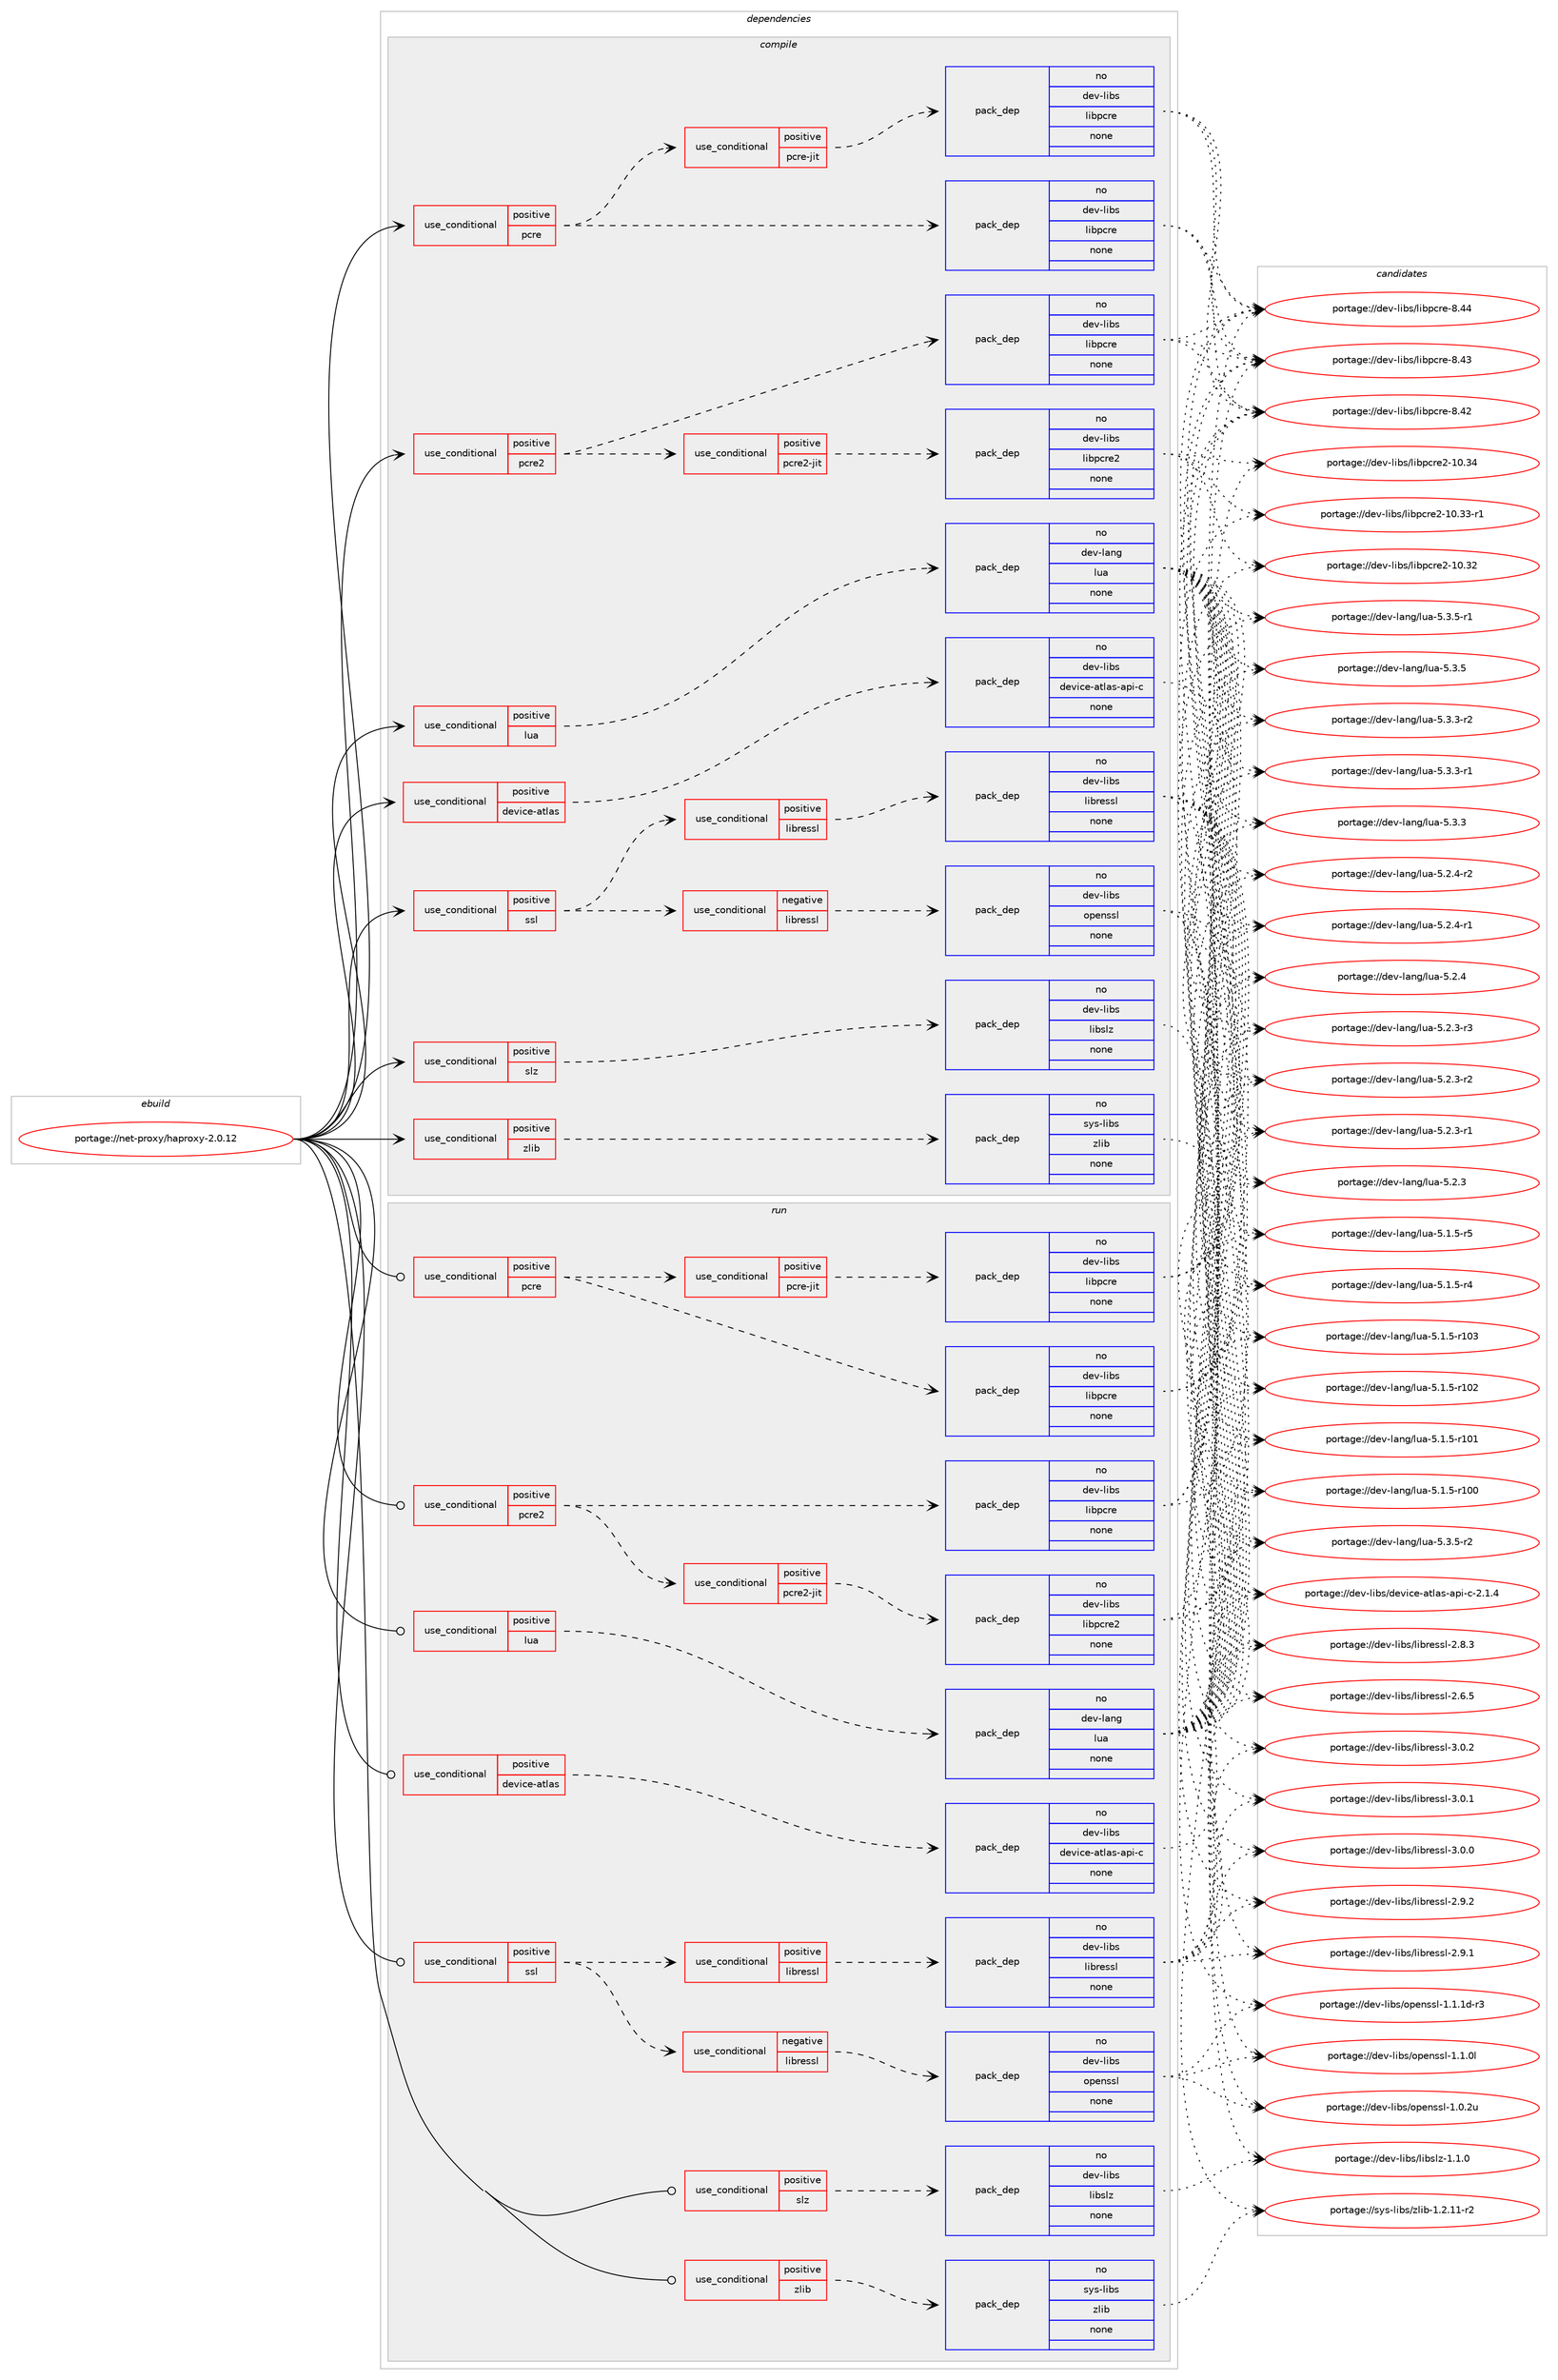 digraph prolog {

# *************
# Graph options
# *************

newrank=true;
concentrate=true;
compound=true;
graph [rankdir=LR,fontname=Helvetica,fontsize=10,ranksep=1.5];#, ranksep=2.5, nodesep=0.2];
edge  [arrowhead=vee];
node  [fontname=Helvetica,fontsize=10];

# **********
# The ebuild
# **********

subgraph cluster_leftcol {
color=gray;
rank=same;
label=<<i>ebuild</i>>;
id [label="portage://net-proxy/haproxy-2.0.12", color=red, width=4, href="../net-proxy/haproxy-2.0.12.svg"];
}

# ****************
# The dependencies
# ****************

subgraph cluster_midcol {
color=gray;
label=<<i>dependencies</i>>;
subgraph cluster_compile {
fillcolor="#eeeeee";
style=filled;
label=<<i>compile</i>>;
subgraph cond14494 {
dependency72062 [label=<<TABLE BORDER="0" CELLBORDER="1" CELLSPACING="0" CELLPADDING="4"><TR><TD ROWSPAN="3" CELLPADDING="10">use_conditional</TD></TR><TR><TD>positive</TD></TR><TR><TD>device-atlas</TD></TR></TABLE>>, shape=none, color=red];
subgraph pack56144 {
dependency72063 [label=<<TABLE BORDER="0" CELLBORDER="1" CELLSPACING="0" CELLPADDING="4" WIDTH="220"><TR><TD ROWSPAN="6" CELLPADDING="30">pack_dep</TD></TR><TR><TD WIDTH="110">no</TD></TR><TR><TD>dev-libs</TD></TR><TR><TD>device-atlas-api-c</TD></TR><TR><TD>none</TD></TR><TR><TD></TD></TR></TABLE>>, shape=none, color=blue];
}
dependency72062:e -> dependency72063:w [weight=20,style="dashed",arrowhead="vee"];
}
id:e -> dependency72062:w [weight=20,style="solid",arrowhead="vee"];
subgraph cond14495 {
dependency72064 [label=<<TABLE BORDER="0" CELLBORDER="1" CELLSPACING="0" CELLPADDING="4"><TR><TD ROWSPAN="3" CELLPADDING="10">use_conditional</TD></TR><TR><TD>positive</TD></TR><TR><TD>lua</TD></TR></TABLE>>, shape=none, color=red];
subgraph pack56145 {
dependency72065 [label=<<TABLE BORDER="0" CELLBORDER="1" CELLSPACING="0" CELLPADDING="4" WIDTH="220"><TR><TD ROWSPAN="6" CELLPADDING="30">pack_dep</TD></TR><TR><TD WIDTH="110">no</TD></TR><TR><TD>dev-lang</TD></TR><TR><TD>lua</TD></TR><TR><TD>none</TD></TR><TR><TD></TD></TR></TABLE>>, shape=none, color=blue];
}
dependency72064:e -> dependency72065:w [weight=20,style="dashed",arrowhead="vee"];
}
id:e -> dependency72064:w [weight=20,style="solid",arrowhead="vee"];
subgraph cond14496 {
dependency72066 [label=<<TABLE BORDER="0" CELLBORDER="1" CELLSPACING="0" CELLPADDING="4"><TR><TD ROWSPAN="3" CELLPADDING="10">use_conditional</TD></TR><TR><TD>positive</TD></TR><TR><TD>pcre</TD></TR></TABLE>>, shape=none, color=red];
subgraph pack56146 {
dependency72067 [label=<<TABLE BORDER="0" CELLBORDER="1" CELLSPACING="0" CELLPADDING="4" WIDTH="220"><TR><TD ROWSPAN="6" CELLPADDING="30">pack_dep</TD></TR><TR><TD WIDTH="110">no</TD></TR><TR><TD>dev-libs</TD></TR><TR><TD>libpcre</TD></TR><TR><TD>none</TD></TR><TR><TD></TD></TR></TABLE>>, shape=none, color=blue];
}
dependency72066:e -> dependency72067:w [weight=20,style="dashed",arrowhead="vee"];
subgraph cond14497 {
dependency72068 [label=<<TABLE BORDER="0" CELLBORDER="1" CELLSPACING="0" CELLPADDING="4"><TR><TD ROWSPAN="3" CELLPADDING="10">use_conditional</TD></TR><TR><TD>positive</TD></TR><TR><TD>pcre-jit</TD></TR></TABLE>>, shape=none, color=red];
subgraph pack56147 {
dependency72069 [label=<<TABLE BORDER="0" CELLBORDER="1" CELLSPACING="0" CELLPADDING="4" WIDTH="220"><TR><TD ROWSPAN="6" CELLPADDING="30">pack_dep</TD></TR><TR><TD WIDTH="110">no</TD></TR><TR><TD>dev-libs</TD></TR><TR><TD>libpcre</TD></TR><TR><TD>none</TD></TR><TR><TD></TD></TR></TABLE>>, shape=none, color=blue];
}
dependency72068:e -> dependency72069:w [weight=20,style="dashed",arrowhead="vee"];
}
dependency72066:e -> dependency72068:w [weight=20,style="dashed",arrowhead="vee"];
}
id:e -> dependency72066:w [weight=20,style="solid",arrowhead="vee"];
subgraph cond14498 {
dependency72070 [label=<<TABLE BORDER="0" CELLBORDER="1" CELLSPACING="0" CELLPADDING="4"><TR><TD ROWSPAN="3" CELLPADDING="10">use_conditional</TD></TR><TR><TD>positive</TD></TR><TR><TD>pcre2</TD></TR></TABLE>>, shape=none, color=red];
subgraph pack56148 {
dependency72071 [label=<<TABLE BORDER="0" CELLBORDER="1" CELLSPACING="0" CELLPADDING="4" WIDTH="220"><TR><TD ROWSPAN="6" CELLPADDING="30">pack_dep</TD></TR><TR><TD WIDTH="110">no</TD></TR><TR><TD>dev-libs</TD></TR><TR><TD>libpcre</TD></TR><TR><TD>none</TD></TR><TR><TD></TD></TR></TABLE>>, shape=none, color=blue];
}
dependency72070:e -> dependency72071:w [weight=20,style="dashed",arrowhead="vee"];
subgraph cond14499 {
dependency72072 [label=<<TABLE BORDER="0" CELLBORDER="1" CELLSPACING="0" CELLPADDING="4"><TR><TD ROWSPAN="3" CELLPADDING="10">use_conditional</TD></TR><TR><TD>positive</TD></TR><TR><TD>pcre2-jit</TD></TR></TABLE>>, shape=none, color=red];
subgraph pack56149 {
dependency72073 [label=<<TABLE BORDER="0" CELLBORDER="1" CELLSPACING="0" CELLPADDING="4" WIDTH="220"><TR><TD ROWSPAN="6" CELLPADDING="30">pack_dep</TD></TR><TR><TD WIDTH="110">no</TD></TR><TR><TD>dev-libs</TD></TR><TR><TD>libpcre2</TD></TR><TR><TD>none</TD></TR><TR><TD></TD></TR></TABLE>>, shape=none, color=blue];
}
dependency72072:e -> dependency72073:w [weight=20,style="dashed",arrowhead="vee"];
}
dependency72070:e -> dependency72072:w [weight=20,style="dashed",arrowhead="vee"];
}
id:e -> dependency72070:w [weight=20,style="solid",arrowhead="vee"];
subgraph cond14500 {
dependency72074 [label=<<TABLE BORDER="0" CELLBORDER="1" CELLSPACING="0" CELLPADDING="4"><TR><TD ROWSPAN="3" CELLPADDING="10">use_conditional</TD></TR><TR><TD>positive</TD></TR><TR><TD>slz</TD></TR></TABLE>>, shape=none, color=red];
subgraph pack56150 {
dependency72075 [label=<<TABLE BORDER="0" CELLBORDER="1" CELLSPACING="0" CELLPADDING="4" WIDTH="220"><TR><TD ROWSPAN="6" CELLPADDING="30">pack_dep</TD></TR><TR><TD WIDTH="110">no</TD></TR><TR><TD>dev-libs</TD></TR><TR><TD>libslz</TD></TR><TR><TD>none</TD></TR><TR><TD></TD></TR></TABLE>>, shape=none, color=blue];
}
dependency72074:e -> dependency72075:w [weight=20,style="dashed",arrowhead="vee"];
}
id:e -> dependency72074:w [weight=20,style="solid",arrowhead="vee"];
subgraph cond14501 {
dependency72076 [label=<<TABLE BORDER="0" CELLBORDER="1" CELLSPACING="0" CELLPADDING="4"><TR><TD ROWSPAN="3" CELLPADDING="10">use_conditional</TD></TR><TR><TD>positive</TD></TR><TR><TD>ssl</TD></TR></TABLE>>, shape=none, color=red];
subgraph cond14502 {
dependency72077 [label=<<TABLE BORDER="0" CELLBORDER="1" CELLSPACING="0" CELLPADDING="4"><TR><TD ROWSPAN="3" CELLPADDING="10">use_conditional</TD></TR><TR><TD>negative</TD></TR><TR><TD>libressl</TD></TR></TABLE>>, shape=none, color=red];
subgraph pack56151 {
dependency72078 [label=<<TABLE BORDER="0" CELLBORDER="1" CELLSPACING="0" CELLPADDING="4" WIDTH="220"><TR><TD ROWSPAN="6" CELLPADDING="30">pack_dep</TD></TR><TR><TD WIDTH="110">no</TD></TR><TR><TD>dev-libs</TD></TR><TR><TD>openssl</TD></TR><TR><TD>none</TD></TR><TR><TD></TD></TR></TABLE>>, shape=none, color=blue];
}
dependency72077:e -> dependency72078:w [weight=20,style="dashed",arrowhead="vee"];
}
dependency72076:e -> dependency72077:w [weight=20,style="dashed",arrowhead="vee"];
subgraph cond14503 {
dependency72079 [label=<<TABLE BORDER="0" CELLBORDER="1" CELLSPACING="0" CELLPADDING="4"><TR><TD ROWSPAN="3" CELLPADDING="10">use_conditional</TD></TR><TR><TD>positive</TD></TR><TR><TD>libressl</TD></TR></TABLE>>, shape=none, color=red];
subgraph pack56152 {
dependency72080 [label=<<TABLE BORDER="0" CELLBORDER="1" CELLSPACING="0" CELLPADDING="4" WIDTH="220"><TR><TD ROWSPAN="6" CELLPADDING="30">pack_dep</TD></TR><TR><TD WIDTH="110">no</TD></TR><TR><TD>dev-libs</TD></TR><TR><TD>libressl</TD></TR><TR><TD>none</TD></TR><TR><TD></TD></TR></TABLE>>, shape=none, color=blue];
}
dependency72079:e -> dependency72080:w [weight=20,style="dashed",arrowhead="vee"];
}
dependency72076:e -> dependency72079:w [weight=20,style="dashed",arrowhead="vee"];
}
id:e -> dependency72076:w [weight=20,style="solid",arrowhead="vee"];
subgraph cond14504 {
dependency72081 [label=<<TABLE BORDER="0" CELLBORDER="1" CELLSPACING="0" CELLPADDING="4"><TR><TD ROWSPAN="3" CELLPADDING="10">use_conditional</TD></TR><TR><TD>positive</TD></TR><TR><TD>zlib</TD></TR></TABLE>>, shape=none, color=red];
subgraph pack56153 {
dependency72082 [label=<<TABLE BORDER="0" CELLBORDER="1" CELLSPACING="0" CELLPADDING="4" WIDTH="220"><TR><TD ROWSPAN="6" CELLPADDING="30">pack_dep</TD></TR><TR><TD WIDTH="110">no</TD></TR><TR><TD>sys-libs</TD></TR><TR><TD>zlib</TD></TR><TR><TD>none</TD></TR><TR><TD></TD></TR></TABLE>>, shape=none, color=blue];
}
dependency72081:e -> dependency72082:w [weight=20,style="dashed",arrowhead="vee"];
}
id:e -> dependency72081:w [weight=20,style="solid",arrowhead="vee"];
}
subgraph cluster_compileandrun {
fillcolor="#eeeeee";
style=filled;
label=<<i>compile and run</i>>;
}
subgraph cluster_run {
fillcolor="#eeeeee";
style=filled;
label=<<i>run</i>>;
subgraph cond14505 {
dependency72083 [label=<<TABLE BORDER="0" CELLBORDER="1" CELLSPACING="0" CELLPADDING="4"><TR><TD ROWSPAN="3" CELLPADDING="10">use_conditional</TD></TR><TR><TD>positive</TD></TR><TR><TD>device-atlas</TD></TR></TABLE>>, shape=none, color=red];
subgraph pack56154 {
dependency72084 [label=<<TABLE BORDER="0" CELLBORDER="1" CELLSPACING="0" CELLPADDING="4" WIDTH="220"><TR><TD ROWSPAN="6" CELLPADDING="30">pack_dep</TD></TR><TR><TD WIDTH="110">no</TD></TR><TR><TD>dev-libs</TD></TR><TR><TD>device-atlas-api-c</TD></TR><TR><TD>none</TD></TR><TR><TD></TD></TR></TABLE>>, shape=none, color=blue];
}
dependency72083:e -> dependency72084:w [weight=20,style="dashed",arrowhead="vee"];
}
id:e -> dependency72083:w [weight=20,style="solid",arrowhead="odot"];
subgraph cond14506 {
dependency72085 [label=<<TABLE BORDER="0" CELLBORDER="1" CELLSPACING="0" CELLPADDING="4"><TR><TD ROWSPAN="3" CELLPADDING="10">use_conditional</TD></TR><TR><TD>positive</TD></TR><TR><TD>lua</TD></TR></TABLE>>, shape=none, color=red];
subgraph pack56155 {
dependency72086 [label=<<TABLE BORDER="0" CELLBORDER="1" CELLSPACING="0" CELLPADDING="4" WIDTH="220"><TR><TD ROWSPAN="6" CELLPADDING="30">pack_dep</TD></TR><TR><TD WIDTH="110">no</TD></TR><TR><TD>dev-lang</TD></TR><TR><TD>lua</TD></TR><TR><TD>none</TD></TR><TR><TD></TD></TR></TABLE>>, shape=none, color=blue];
}
dependency72085:e -> dependency72086:w [weight=20,style="dashed",arrowhead="vee"];
}
id:e -> dependency72085:w [weight=20,style="solid",arrowhead="odot"];
subgraph cond14507 {
dependency72087 [label=<<TABLE BORDER="0" CELLBORDER="1" CELLSPACING="0" CELLPADDING="4"><TR><TD ROWSPAN="3" CELLPADDING="10">use_conditional</TD></TR><TR><TD>positive</TD></TR><TR><TD>pcre</TD></TR></TABLE>>, shape=none, color=red];
subgraph pack56156 {
dependency72088 [label=<<TABLE BORDER="0" CELLBORDER="1" CELLSPACING="0" CELLPADDING="4" WIDTH="220"><TR><TD ROWSPAN="6" CELLPADDING="30">pack_dep</TD></TR><TR><TD WIDTH="110">no</TD></TR><TR><TD>dev-libs</TD></TR><TR><TD>libpcre</TD></TR><TR><TD>none</TD></TR><TR><TD></TD></TR></TABLE>>, shape=none, color=blue];
}
dependency72087:e -> dependency72088:w [weight=20,style="dashed",arrowhead="vee"];
subgraph cond14508 {
dependency72089 [label=<<TABLE BORDER="0" CELLBORDER="1" CELLSPACING="0" CELLPADDING="4"><TR><TD ROWSPAN="3" CELLPADDING="10">use_conditional</TD></TR><TR><TD>positive</TD></TR><TR><TD>pcre-jit</TD></TR></TABLE>>, shape=none, color=red];
subgraph pack56157 {
dependency72090 [label=<<TABLE BORDER="0" CELLBORDER="1" CELLSPACING="0" CELLPADDING="4" WIDTH="220"><TR><TD ROWSPAN="6" CELLPADDING="30">pack_dep</TD></TR><TR><TD WIDTH="110">no</TD></TR><TR><TD>dev-libs</TD></TR><TR><TD>libpcre</TD></TR><TR><TD>none</TD></TR><TR><TD></TD></TR></TABLE>>, shape=none, color=blue];
}
dependency72089:e -> dependency72090:w [weight=20,style="dashed",arrowhead="vee"];
}
dependency72087:e -> dependency72089:w [weight=20,style="dashed",arrowhead="vee"];
}
id:e -> dependency72087:w [weight=20,style="solid",arrowhead="odot"];
subgraph cond14509 {
dependency72091 [label=<<TABLE BORDER="0" CELLBORDER="1" CELLSPACING="0" CELLPADDING="4"><TR><TD ROWSPAN="3" CELLPADDING="10">use_conditional</TD></TR><TR><TD>positive</TD></TR><TR><TD>pcre2</TD></TR></TABLE>>, shape=none, color=red];
subgraph pack56158 {
dependency72092 [label=<<TABLE BORDER="0" CELLBORDER="1" CELLSPACING="0" CELLPADDING="4" WIDTH="220"><TR><TD ROWSPAN="6" CELLPADDING="30">pack_dep</TD></TR><TR><TD WIDTH="110">no</TD></TR><TR><TD>dev-libs</TD></TR><TR><TD>libpcre</TD></TR><TR><TD>none</TD></TR><TR><TD></TD></TR></TABLE>>, shape=none, color=blue];
}
dependency72091:e -> dependency72092:w [weight=20,style="dashed",arrowhead="vee"];
subgraph cond14510 {
dependency72093 [label=<<TABLE BORDER="0" CELLBORDER="1" CELLSPACING="0" CELLPADDING="4"><TR><TD ROWSPAN="3" CELLPADDING="10">use_conditional</TD></TR><TR><TD>positive</TD></TR><TR><TD>pcre2-jit</TD></TR></TABLE>>, shape=none, color=red];
subgraph pack56159 {
dependency72094 [label=<<TABLE BORDER="0" CELLBORDER="1" CELLSPACING="0" CELLPADDING="4" WIDTH="220"><TR><TD ROWSPAN="6" CELLPADDING="30">pack_dep</TD></TR><TR><TD WIDTH="110">no</TD></TR><TR><TD>dev-libs</TD></TR><TR><TD>libpcre2</TD></TR><TR><TD>none</TD></TR><TR><TD></TD></TR></TABLE>>, shape=none, color=blue];
}
dependency72093:e -> dependency72094:w [weight=20,style="dashed",arrowhead="vee"];
}
dependency72091:e -> dependency72093:w [weight=20,style="dashed",arrowhead="vee"];
}
id:e -> dependency72091:w [weight=20,style="solid",arrowhead="odot"];
subgraph cond14511 {
dependency72095 [label=<<TABLE BORDER="0" CELLBORDER="1" CELLSPACING="0" CELLPADDING="4"><TR><TD ROWSPAN="3" CELLPADDING="10">use_conditional</TD></TR><TR><TD>positive</TD></TR><TR><TD>slz</TD></TR></TABLE>>, shape=none, color=red];
subgraph pack56160 {
dependency72096 [label=<<TABLE BORDER="0" CELLBORDER="1" CELLSPACING="0" CELLPADDING="4" WIDTH="220"><TR><TD ROWSPAN="6" CELLPADDING="30">pack_dep</TD></TR><TR><TD WIDTH="110">no</TD></TR><TR><TD>dev-libs</TD></TR><TR><TD>libslz</TD></TR><TR><TD>none</TD></TR><TR><TD></TD></TR></TABLE>>, shape=none, color=blue];
}
dependency72095:e -> dependency72096:w [weight=20,style="dashed",arrowhead="vee"];
}
id:e -> dependency72095:w [weight=20,style="solid",arrowhead="odot"];
subgraph cond14512 {
dependency72097 [label=<<TABLE BORDER="0" CELLBORDER="1" CELLSPACING="0" CELLPADDING="4"><TR><TD ROWSPAN="3" CELLPADDING="10">use_conditional</TD></TR><TR><TD>positive</TD></TR><TR><TD>ssl</TD></TR></TABLE>>, shape=none, color=red];
subgraph cond14513 {
dependency72098 [label=<<TABLE BORDER="0" CELLBORDER="1" CELLSPACING="0" CELLPADDING="4"><TR><TD ROWSPAN="3" CELLPADDING="10">use_conditional</TD></TR><TR><TD>negative</TD></TR><TR><TD>libressl</TD></TR></TABLE>>, shape=none, color=red];
subgraph pack56161 {
dependency72099 [label=<<TABLE BORDER="0" CELLBORDER="1" CELLSPACING="0" CELLPADDING="4" WIDTH="220"><TR><TD ROWSPAN="6" CELLPADDING="30">pack_dep</TD></TR><TR><TD WIDTH="110">no</TD></TR><TR><TD>dev-libs</TD></TR><TR><TD>openssl</TD></TR><TR><TD>none</TD></TR><TR><TD></TD></TR></TABLE>>, shape=none, color=blue];
}
dependency72098:e -> dependency72099:w [weight=20,style="dashed",arrowhead="vee"];
}
dependency72097:e -> dependency72098:w [weight=20,style="dashed",arrowhead="vee"];
subgraph cond14514 {
dependency72100 [label=<<TABLE BORDER="0" CELLBORDER="1" CELLSPACING="0" CELLPADDING="4"><TR><TD ROWSPAN="3" CELLPADDING="10">use_conditional</TD></TR><TR><TD>positive</TD></TR><TR><TD>libressl</TD></TR></TABLE>>, shape=none, color=red];
subgraph pack56162 {
dependency72101 [label=<<TABLE BORDER="0" CELLBORDER="1" CELLSPACING="0" CELLPADDING="4" WIDTH="220"><TR><TD ROWSPAN="6" CELLPADDING="30">pack_dep</TD></TR><TR><TD WIDTH="110">no</TD></TR><TR><TD>dev-libs</TD></TR><TR><TD>libressl</TD></TR><TR><TD>none</TD></TR><TR><TD></TD></TR></TABLE>>, shape=none, color=blue];
}
dependency72100:e -> dependency72101:w [weight=20,style="dashed",arrowhead="vee"];
}
dependency72097:e -> dependency72100:w [weight=20,style="dashed",arrowhead="vee"];
}
id:e -> dependency72097:w [weight=20,style="solid",arrowhead="odot"];
subgraph cond14515 {
dependency72102 [label=<<TABLE BORDER="0" CELLBORDER="1" CELLSPACING="0" CELLPADDING="4"><TR><TD ROWSPAN="3" CELLPADDING="10">use_conditional</TD></TR><TR><TD>positive</TD></TR><TR><TD>zlib</TD></TR></TABLE>>, shape=none, color=red];
subgraph pack56163 {
dependency72103 [label=<<TABLE BORDER="0" CELLBORDER="1" CELLSPACING="0" CELLPADDING="4" WIDTH="220"><TR><TD ROWSPAN="6" CELLPADDING="30">pack_dep</TD></TR><TR><TD WIDTH="110">no</TD></TR><TR><TD>sys-libs</TD></TR><TR><TD>zlib</TD></TR><TR><TD>none</TD></TR><TR><TD></TD></TR></TABLE>>, shape=none, color=blue];
}
dependency72102:e -> dependency72103:w [weight=20,style="dashed",arrowhead="vee"];
}
id:e -> dependency72102:w [weight=20,style="solid",arrowhead="odot"];
}
}

# **************
# The candidates
# **************

subgraph cluster_choices {
rank=same;
color=gray;
label=<<i>candidates</i>>;

subgraph choice56144 {
color=black;
nodesep=1;
choice1001011184510810598115471001011181059910145971161089711545971121054599455046494652 [label="portage://dev-libs/device-atlas-api-c-2.1.4", color=red, width=4,href="../dev-libs/device-atlas-api-c-2.1.4.svg"];
dependency72063:e -> choice1001011184510810598115471001011181059910145971161089711545971121054599455046494652:w [style=dotted,weight="100"];
}
subgraph choice56145 {
color=black;
nodesep=1;
choice100101118451089711010347108117974553465146534511450 [label="portage://dev-lang/lua-5.3.5-r2", color=red, width=4,href="../dev-lang/lua-5.3.5-r2.svg"];
choice100101118451089711010347108117974553465146534511449 [label="portage://dev-lang/lua-5.3.5-r1", color=red, width=4,href="../dev-lang/lua-5.3.5-r1.svg"];
choice10010111845108971101034710811797455346514653 [label="portage://dev-lang/lua-5.3.5", color=red, width=4,href="../dev-lang/lua-5.3.5.svg"];
choice100101118451089711010347108117974553465146514511450 [label="portage://dev-lang/lua-5.3.3-r2", color=red, width=4,href="../dev-lang/lua-5.3.3-r2.svg"];
choice100101118451089711010347108117974553465146514511449 [label="portage://dev-lang/lua-5.3.3-r1", color=red, width=4,href="../dev-lang/lua-5.3.3-r1.svg"];
choice10010111845108971101034710811797455346514651 [label="portage://dev-lang/lua-5.3.3", color=red, width=4,href="../dev-lang/lua-5.3.3.svg"];
choice100101118451089711010347108117974553465046524511450 [label="portage://dev-lang/lua-5.2.4-r2", color=red, width=4,href="../dev-lang/lua-5.2.4-r2.svg"];
choice100101118451089711010347108117974553465046524511449 [label="portage://dev-lang/lua-5.2.4-r1", color=red, width=4,href="../dev-lang/lua-5.2.4-r1.svg"];
choice10010111845108971101034710811797455346504652 [label="portage://dev-lang/lua-5.2.4", color=red, width=4,href="../dev-lang/lua-5.2.4.svg"];
choice100101118451089711010347108117974553465046514511451 [label="portage://dev-lang/lua-5.2.3-r3", color=red, width=4,href="../dev-lang/lua-5.2.3-r3.svg"];
choice100101118451089711010347108117974553465046514511450 [label="portage://dev-lang/lua-5.2.3-r2", color=red, width=4,href="../dev-lang/lua-5.2.3-r2.svg"];
choice100101118451089711010347108117974553465046514511449 [label="portage://dev-lang/lua-5.2.3-r1", color=red, width=4,href="../dev-lang/lua-5.2.3-r1.svg"];
choice10010111845108971101034710811797455346504651 [label="portage://dev-lang/lua-5.2.3", color=red, width=4,href="../dev-lang/lua-5.2.3.svg"];
choice100101118451089711010347108117974553464946534511453 [label="portage://dev-lang/lua-5.1.5-r5", color=red, width=4,href="../dev-lang/lua-5.1.5-r5.svg"];
choice100101118451089711010347108117974553464946534511452 [label="portage://dev-lang/lua-5.1.5-r4", color=red, width=4,href="../dev-lang/lua-5.1.5-r4.svg"];
choice1001011184510897110103471081179745534649465345114494851 [label="portage://dev-lang/lua-5.1.5-r103", color=red, width=4,href="../dev-lang/lua-5.1.5-r103.svg"];
choice1001011184510897110103471081179745534649465345114494850 [label="portage://dev-lang/lua-5.1.5-r102", color=red, width=4,href="../dev-lang/lua-5.1.5-r102.svg"];
choice1001011184510897110103471081179745534649465345114494849 [label="portage://dev-lang/lua-5.1.5-r101", color=red, width=4,href="../dev-lang/lua-5.1.5-r101.svg"];
choice1001011184510897110103471081179745534649465345114494848 [label="portage://dev-lang/lua-5.1.5-r100", color=red, width=4,href="../dev-lang/lua-5.1.5-r100.svg"];
dependency72065:e -> choice100101118451089711010347108117974553465146534511450:w [style=dotted,weight="100"];
dependency72065:e -> choice100101118451089711010347108117974553465146534511449:w [style=dotted,weight="100"];
dependency72065:e -> choice10010111845108971101034710811797455346514653:w [style=dotted,weight="100"];
dependency72065:e -> choice100101118451089711010347108117974553465146514511450:w [style=dotted,weight="100"];
dependency72065:e -> choice100101118451089711010347108117974553465146514511449:w [style=dotted,weight="100"];
dependency72065:e -> choice10010111845108971101034710811797455346514651:w [style=dotted,weight="100"];
dependency72065:e -> choice100101118451089711010347108117974553465046524511450:w [style=dotted,weight="100"];
dependency72065:e -> choice100101118451089711010347108117974553465046524511449:w [style=dotted,weight="100"];
dependency72065:e -> choice10010111845108971101034710811797455346504652:w [style=dotted,weight="100"];
dependency72065:e -> choice100101118451089711010347108117974553465046514511451:w [style=dotted,weight="100"];
dependency72065:e -> choice100101118451089711010347108117974553465046514511450:w [style=dotted,weight="100"];
dependency72065:e -> choice100101118451089711010347108117974553465046514511449:w [style=dotted,weight="100"];
dependency72065:e -> choice10010111845108971101034710811797455346504651:w [style=dotted,weight="100"];
dependency72065:e -> choice100101118451089711010347108117974553464946534511453:w [style=dotted,weight="100"];
dependency72065:e -> choice100101118451089711010347108117974553464946534511452:w [style=dotted,weight="100"];
dependency72065:e -> choice1001011184510897110103471081179745534649465345114494851:w [style=dotted,weight="100"];
dependency72065:e -> choice1001011184510897110103471081179745534649465345114494850:w [style=dotted,weight="100"];
dependency72065:e -> choice1001011184510897110103471081179745534649465345114494849:w [style=dotted,weight="100"];
dependency72065:e -> choice1001011184510897110103471081179745534649465345114494848:w [style=dotted,weight="100"];
}
subgraph choice56146 {
color=black;
nodesep=1;
choice10010111845108105981154710810598112991141014556465252 [label="portage://dev-libs/libpcre-8.44", color=red, width=4,href="../dev-libs/libpcre-8.44.svg"];
choice10010111845108105981154710810598112991141014556465251 [label="portage://dev-libs/libpcre-8.43", color=red, width=4,href="../dev-libs/libpcre-8.43.svg"];
choice10010111845108105981154710810598112991141014556465250 [label="portage://dev-libs/libpcre-8.42", color=red, width=4,href="../dev-libs/libpcre-8.42.svg"];
dependency72067:e -> choice10010111845108105981154710810598112991141014556465252:w [style=dotted,weight="100"];
dependency72067:e -> choice10010111845108105981154710810598112991141014556465251:w [style=dotted,weight="100"];
dependency72067:e -> choice10010111845108105981154710810598112991141014556465250:w [style=dotted,weight="100"];
}
subgraph choice56147 {
color=black;
nodesep=1;
choice10010111845108105981154710810598112991141014556465252 [label="portage://dev-libs/libpcre-8.44", color=red, width=4,href="../dev-libs/libpcre-8.44.svg"];
choice10010111845108105981154710810598112991141014556465251 [label="portage://dev-libs/libpcre-8.43", color=red, width=4,href="../dev-libs/libpcre-8.43.svg"];
choice10010111845108105981154710810598112991141014556465250 [label="portage://dev-libs/libpcre-8.42", color=red, width=4,href="../dev-libs/libpcre-8.42.svg"];
dependency72069:e -> choice10010111845108105981154710810598112991141014556465252:w [style=dotted,weight="100"];
dependency72069:e -> choice10010111845108105981154710810598112991141014556465251:w [style=dotted,weight="100"];
dependency72069:e -> choice10010111845108105981154710810598112991141014556465250:w [style=dotted,weight="100"];
}
subgraph choice56148 {
color=black;
nodesep=1;
choice10010111845108105981154710810598112991141014556465252 [label="portage://dev-libs/libpcre-8.44", color=red, width=4,href="../dev-libs/libpcre-8.44.svg"];
choice10010111845108105981154710810598112991141014556465251 [label="portage://dev-libs/libpcre-8.43", color=red, width=4,href="../dev-libs/libpcre-8.43.svg"];
choice10010111845108105981154710810598112991141014556465250 [label="portage://dev-libs/libpcre-8.42", color=red, width=4,href="../dev-libs/libpcre-8.42.svg"];
dependency72071:e -> choice10010111845108105981154710810598112991141014556465252:w [style=dotted,weight="100"];
dependency72071:e -> choice10010111845108105981154710810598112991141014556465251:w [style=dotted,weight="100"];
dependency72071:e -> choice10010111845108105981154710810598112991141014556465250:w [style=dotted,weight="100"];
}
subgraph choice56149 {
color=black;
nodesep=1;
choice100101118451081059811547108105981129911410150454948465152 [label="portage://dev-libs/libpcre2-10.34", color=red, width=4,href="../dev-libs/libpcre2-10.34.svg"];
choice1001011184510810598115471081059811299114101504549484651514511449 [label="portage://dev-libs/libpcre2-10.33-r1", color=red, width=4,href="../dev-libs/libpcre2-10.33-r1.svg"];
choice100101118451081059811547108105981129911410150454948465150 [label="portage://dev-libs/libpcre2-10.32", color=red, width=4,href="../dev-libs/libpcre2-10.32.svg"];
dependency72073:e -> choice100101118451081059811547108105981129911410150454948465152:w [style=dotted,weight="100"];
dependency72073:e -> choice1001011184510810598115471081059811299114101504549484651514511449:w [style=dotted,weight="100"];
dependency72073:e -> choice100101118451081059811547108105981129911410150454948465150:w [style=dotted,weight="100"];
}
subgraph choice56150 {
color=black;
nodesep=1;
choice10010111845108105981154710810598115108122454946494648 [label="portage://dev-libs/libslz-1.1.0", color=red, width=4,href="../dev-libs/libslz-1.1.0.svg"];
dependency72075:e -> choice10010111845108105981154710810598115108122454946494648:w [style=dotted,weight="100"];
}
subgraph choice56151 {
color=black;
nodesep=1;
choice1001011184510810598115471111121011101151151084549464946491004511451 [label="portage://dev-libs/openssl-1.1.1d-r3", color=red, width=4,href="../dev-libs/openssl-1.1.1d-r3.svg"];
choice100101118451081059811547111112101110115115108454946494648108 [label="portage://dev-libs/openssl-1.1.0l", color=red, width=4,href="../dev-libs/openssl-1.1.0l.svg"];
choice100101118451081059811547111112101110115115108454946484650117 [label="portage://dev-libs/openssl-1.0.2u", color=red, width=4,href="../dev-libs/openssl-1.0.2u.svg"];
dependency72078:e -> choice1001011184510810598115471111121011101151151084549464946491004511451:w [style=dotted,weight="100"];
dependency72078:e -> choice100101118451081059811547111112101110115115108454946494648108:w [style=dotted,weight="100"];
dependency72078:e -> choice100101118451081059811547111112101110115115108454946484650117:w [style=dotted,weight="100"];
}
subgraph choice56152 {
color=black;
nodesep=1;
choice10010111845108105981154710810598114101115115108455146484650 [label="portage://dev-libs/libressl-3.0.2", color=red, width=4,href="../dev-libs/libressl-3.0.2.svg"];
choice10010111845108105981154710810598114101115115108455146484649 [label="portage://dev-libs/libressl-3.0.1", color=red, width=4,href="../dev-libs/libressl-3.0.1.svg"];
choice10010111845108105981154710810598114101115115108455146484648 [label="portage://dev-libs/libressl-3.0.0", color=red, width=4,href="../dev-libs/libressl-3.0.0.svg"];
choice10010111845108105981154710810598114101115115108455046574650 [label="portage://dev-libs/libressl-2.9.2", color=red, width=4,href="../dev-libs/libressl-2.9.2.svg"];
choice10010111845108105981154710810598114101115115108455046574649 [label="portage://dev-libs/libressl-2.9.1", color=red, width=4,href="../dev-libs/libressl-2.9.1.svg"];
choice10010111845108105981154710810598114101115115108455046564651 [label="portage://dev-libs/libressl-2.8.3", color=red, width=4,href="../dev-libs/libressl-2.8.3.svg"];
choice10010111845108105981154710810598114101115115108455046544653 [label="portage://dev-libs/libressl-2.6.5", color=red, width=4,href="../dev-libs/libressl-2.6.5.svg"];
dependency72080:e -> choice10010111845108105981154710810598114101115115108455146484650:w [style=dotted,weight="100"];
dependency72080:e -> choice10010111845108105981154710810598114101115115108455146484649:w [style=dotted,weight="100"];
dependency72080:e -> choice10010111845108105981154710810598114101115115108455146484648:w [style=dotted,weight="100"];
dependency72080:e -> choice10010111845108105981154710810598114101115115108455046574650:w [style=dotted,weight="100"];
dependency72080:e -> choice10010111845108105981154710810598114101115115108455046574649:w [style=dotted,weight="100"];
dependency72080:e -> choice10010111845108105981154710810598114101115115108455046564651:w [style=dotted,weight="100"];
dependency72080:e -> choice10010111845108105981154710810598114101115115108455046544653:w [style=dotted,weight="100"];
}
subgraph choice56153 {
color=black;
nodesep=1;
choice11512111545108105981154712210810598454946504649494511450 [label="portage://sys-libs/zlib-1.2.11-r2", color=red, width=4,href="../sys-libs/zlib-1.2.11-r2.svg"];
dependency72082:e -> choice11512111545108105981154712210810598454946504649494511450:w [style=dotted,weight="100"];
}
subgraph choice56154 {
color=black;
nodesep=1;
choice1001011184510810598115471001011181059910145971161089711545971121054599455046494652 [label="portage://dev-libs/device-atlas-api-c-2.1.4", color=red, width=4,href="../dev-libs/device-atlas-api-c-2.1.4.svg"];
dependency72084:e -> choice1001011184510810598115471001011181059910145971161089711545971121054599455046494652:w [style=dotted,weight="100"];
}
subgraph choice56155 {
color=black;
nodesep=1;
choice100101118451089711010347108117974553465146534511450 [label="portage://dev-lang/lua-5.3.5-r2", color=red, width=4,href="../dev-lang/lua-5.3.5-r2.svg"];
choice100101118451089711010347108117974553465146534511449 [label="portage://dev-lang/lua-5.3.5-r1", color=red, width=4,href="../dev-lang/lua-5.3.5-r1.svg"];
choice10010111845108971101034710811797455346514653 [label="portage://dev-lang/lua-5.3.5", color=red, width=4,href="../dev-lang/lua-5.3.5.svg"];
choice100101118451089711010347108117974553465146514511450 [label="portage://dev-lang/lua-5.3.3-r2", color=red, width=4,href="../dev-lang/lua-5.3.3-r2.svg"];
choice100101118451089711010347108117974553465146514511449 [label="portage://dev-lang/lua-5.3.3-r1", color=red, width=4,href="../dev-lang/lua-5.3.3-r1.svg"];
choice10010111845108971101034710811797455346514651 [label="portage://dev-lang/lua-5.3.3", color=red, width=4,href="../dev-lang/lua-5.3.3.svg"];
choice100101118451089711010347108117974553465046524511450 [label="portage://dev-lang/lua-5.2.4-r2", color=red, width=4,href="../dev-lang/lua-5.2.4-r2.svg"];
choice100101118451089711010347108117974553465046524511449 [label="portage://dev-lang/lua-5.2.4-r1", color=red, width=4,href="../dev-lang/lua-5.2.4-r1.svg"];
choice10010111845108971101034710811797455346504652 [label="portage://dev-lang/lua-5.2.4", color=red, width=4,href="../dev-lang/lua-5.2.4.svg"];
choice100101118451089711010347108117974553465046514511451 [label="portage://dev-lang/lua-5.2.3-r3", color=red, width=4,href="../dev-lang/lua-5.2.3-r3.svg"];
choice100101118451089711010347108117974553465046514511450 [label="portage://dev-lang/lua-5.2.3-r2", color=red, width=4,href="../dev-lang/lua-5.2.3-r2.svg"];
choice100101118451089711010347108117974553465046514511449 [label="portage://dev-lang/lua-5.2.3-r1", color=red, width=4,href="../dev-lang/lua-5.2.3-r1.svg"];
choice10010111845108971101034710811797455346504651 [label="portage://dev-lang/lua-5.2.3", color=red, width=4,href="../dev-lang/lua-5.2.3.svg"];
choice100101118451089711010347108117974553464946534511453 [label="portage://dev-lang/lua-5.1.5-r5", color=red, width=4,href="../dev-lang/lua-5.1.5-r5.svg"];
choice100101118451089711010347108117974553464946534511452 [label="portage://dev-lang/lua-5.1.5-r4", color=red, width=4,href="../dev-lang/lua-5.1.5-r4.svg"];
choice1001011184510897110103471081179745534649465345114494851 [label="portage://dev-lang/lua-5.1.5-r103", color=red, width=4,href="../dev-lang/lua-5.1.5-r103.svg"];
choice1001011184510897110103471081179745534649465345114494850 [label="portage://dev-lang/lua-5.1.5-r102", color=red, width=4,href="../dev-lang/lua-5.1.5-r102.svg"];
choice1001011184510897110103471081179745534649465345114494849 [label="portage://dev-lang/lua-5.1.5-r101", color=red, width=4,href="../dev-lang/lua-5.1.5-r101.svg"];
choice1001011184510897110103471081179745534649465345114494848 [label="portage://dev-lang/lua-5.1.5-r100", color=red, width=4,href="../dev-lang/lua-5.1.5-r100.svg"];
dependency72086:e -> choice100101118451089711010347108117974553465146534511450:w [style=dotted,weight="100"];
dependency72086:e -> choice100101118451089711010347108117974553465146534511449:w [style=dotted,weight="100"];
dependency72086:e -> choice10010111845108971101034710811797455346514653:w [style=dotted,weight="100"];
dependency72086:e -> choice100101118451089711010347108117974553465146514511450:w [style=dotted,weight="100"];
dependency72086:e -> choice100101118451089711010347108117974553465146514511449:w [style=dotted,weight="100"];
dependency72086:e -> choice10010111845108971101034710811797455346514651:w [style=dotted,weight="100"];
dependency72086:e -> choice100101118451089711010347108117974553465046524511450:w [style=dotted,weight="100"];
dependency72086:e -> choice100101118451089711010347108117974553465046524511449:w [style=dotted,weight="100"];
dependency72086:e -> choice10010111845108971101034710811797455346504652:w [style=dotted,weight="100"];
dependency72086:e -> choice100101118451089711010347108117974553465046514511451:w [style=dotted,weight="100"];
dependency72086:e -> choice100101118451089711010347108117974553465046514511450:w [style=dotted,weight="100"];
dependency72086:e -> choice100101118451089711010347108117974553465046514511449:w [style=dotted,weight="100"];
dependency72086:e -> choice10010111845108971101034710811797455346504651:w [style=dotted,weight="100"];
dependency72086:e -> choice100101118451089711010347108117974553464946534511453:w [style=dotted,weight="100"];
dependency72086:e -> choice100101118451089711010347108117974553464946534511452:w [style=dotted,weight="100"];
dependency72086:e -> choice1001011184510897110103471081179745534649465345114494851:w [style=dotted,weight="100"];
dependency72086:e -> choice1001011184510897110103471081179745534649465345114494850:w [style=dotted,weight="100"];
dependency72086:e -> choice1001011184510897110103471081179745534649465345114494849:w [style=dotted,weight="100"];
dependency72086:e -> choice1001011184510897110103471081179745534649465345114494848:w [style=dotted,weight="100"];
}
subgraph choice56156 {
color=black;
nodesep=1;
choice10010111845108105981154710810598112991141014556465252 [label="portage://dev-libs/libpcre-8.44", color=red, width=4,href="../dev-libs/libpcre-8.44.svg"];
choice10010111845108105981154710810598112991141014556465251 [label="portage://dev-libs/libpcre-8.43", color=red, width=4,href="../dev-libs/libpcre-8.43.svg"];
choice10010111845108105981154710810598112991141014556465250 [label="portage://dev-libs/libpcre-8.42", color=red, width=4,href="../dev-libs/libpcre-8.42.svg"];
dependency72088:e -> choice10010111845108105981154710810598112991141014556465252:w [style=dotted,weight="100"];
dependency72088:e -> choice10010111845108105981154710810598112991141014556465251:w [style=dotted,weight="100"];
dependency72088:e -> choice10010111845108105981154710810598112991141014556465250:w [style=dotted,weight="100"];
}
subgraph choice56157 {
color=black;
nodesep=1;
choice10010111845108105981154710810598112991141014556465252 [label="portage://dev-libs/libpcre-8.44", color=red, width=4,href="../dev-libs/libpcre-8.44.svg"];
choice10010111845108105981154710810598112991141014556465251 [label="portage://dev-libs/libpcre-8.43", color=red, width=4,href="../dev-libs/libpcre-8.43.svg"];
choice10010111845108105981154710810598112991141014556465250 [label="portage://dev-libs/libpcre-8.42", color=red, width=4,href="../dev-libs/libpcre-8.42.svg"];
dependency72090:e -> choice10010111845108105981154710810598112991141014556465252:w [style=dotted,weight="100"];
dependency72090:e -> choice10010111845108105981154710810598112991141014556465251:w [style=dotted,weight="100"];
dependency72090:e -> choice10010111845108105981154710810598112991141014556465250:w [style=dotted,weight="100"];
}
subgraph choice56158 {
color=black;
nodesep=1;
choice10010111845108105981154710810598112991141014556465252 [label="portage://dev-libs/libpcre-8.44", color=red, width=4,href="../dev-libs/libpcre-8.44.svg"];
choice10010111845108105981154710810598112991141014556465251 [label="portage://dev-libs/libpcre-8.43", color=red, width=4,href="../dev-libs/libpcre-8.43.svg"];
choice10010111845108105981154710810598112991141014556465250 [label="portage://dev-libs/libpcre-8.42", color=red, width=4,href="../dev-libs/libpcre-8.42.svg"];
dependency72092:e -> choice10010111845108105981154710810598112991141014556465252:w [style=dotted,weight="100"];
dependency72092:e -> choice10010111845108105981154710810598112991141014556465251:w [style=dotted,weight="100"];
dependency72092:e -> choice10010111845108105981154710810598112991141014556465250:w [style=dotted,weight="100"];
}
subgraph choice56159 {
color=black;
nodesep=1;
choice100101118451081059811547108105981129911410150454948465152 [label="portage://dev-libs/libpcre2-10.34", color=red, width=4,href="../dev-libs/libpcre2-10.34.svg"];
choice1001011184510810598115471081059811299114101504549484651514511449 [label="portage://dev-libs/libpcre2-10.33-r1", color=red, width=4,href="../dev-libs/libpcre2-10.33-r1.svg"];
choice100101118451081059811547108105981129911410150454948465150 [label="portage://dev-libs/libpcre2-10.32", color=red, width=4,href="../dev-libs/libpcre2-10.32.svg"];
dependency72094:e -> choice100101118451081059811547108105981129911410150454948465152:w [style=dotted,weight="100"];
dependency72094:e -> choice1001011184510810598115471081059811299114101504549484651514511449:w [style=dotted,weight="100"];
dependency72094:e -> choice100101118451081059811547108105981129911410150454948465150:w [style=dotted,weight="100"];
}
subgraph choice56160 {
color=black;
nodesep=1;
choice10010111845108105981154710810598115108122454946494648 [label="portage://dev-libs/libslz-1.1.0", color=red, width=4,href="../dev-libs/libslz-1.1.0.svg"];
dependency72096:e -> choice10010111845108105981154710810598115108122454946494648:w [style=dotted,weight="100"];
}
subgraph choice56161 {
color=black;
nodesep=1;
choice1001011184510810598115471111121011101151151084549464946491004511451 [label="portage://dev-libs/openssl-1.1.1d-r3", color=red, width=4,href="../dev-libs/openssl-1.1.1d-r3.svg"];
choice100101118451081059811547111112101110115115108454946494648108 [label="portage://dev-libs/openssl-1.1.0l", color=red, width=4,href="../dev-libs/openssl-1.1.0l.svg"];
choice100101118451081059811547111112101110115115108454946484650117 [label="portage://dev-libs/openssl-1.0.2u", color=red, width=4,href="../dev-libs/openssl-1.0.2u.svg"];
dependency72099:e -> choice1001011184510810598115471111121011101151151084549464946491004511451:w [style=dotted,weight="100"];
dependency72099:e -> choice100101118451081059811547111112101110115115108454946494648108:w [style=dotted,weight="100"];
dependency72099:e -> choice100101118451081059811547111112101110115115108454946484650117:w [style=dotted,weight="100"];
}
subgraph choice56162 {
color=black;
nodesep=1;
choice10010111845108105981154710810598114101115115108455146484650 [label="portage://dev-libs/libressl-3.0.2", color=red, width=4,href="../dev-libs/libressl-3.0.2.svg"];
choice10010111845108105981154710810598114101115115108455146484649 [label="portage://dev-libs/libressl-3.0.1", color=red, width=4,href="../dev-libs/libressl-3.0.1.svg"];
choice10010111845108105981154710810598114101115115108455146484648 [label="portage://dev-libs/libressl-3.0.0", color=red, width=4,href="../dev-libs/libressl-3.0.0.svg"];
choice10010111845108105981154710810598114101115115108455046574650 [label="portage://dev-libs/libressl-2.9.2", color=red, width=4,href="../dev-libs/libressl-2.9.2.svg"];
choice10010111845108105981154710810598114101115115108455046574649 [label="portage://dev-libs/libressl-2.9.1", color=red, width=4,href="../dev-libs/libressl-2.9.1.svg"];
choice10010111845108105981154710810598114101115115108455046564651 [label="portage://dev-libs/libressl-2.8.3", color=red, width=4,href="../dev-libs/libressl-2.8.3.svg"];
choice10010111845108105981154710810598114101115115108455046544653 [label="portage://dev-libs/libressl-2.6.5", color=red, width=4,href="../dev-libs/libressl-2.6.5.svg"];
dependency72101:e -> choice10010111845108105981154710810598114101115115108455146484650:w [style=dotted,weight="100"];
dependency72101:e -> choice10010111845108105981154710810598114101115115108455146484649:w [style=dotted,weight="100"];
dependency72101:e -> choice10010111845108105981154710810598114101115115108455146484648:w [style=dotted,weight="100"];
dependency72101:e -> choice10010111845108105981154710810598114101115115108455046574650:w [style=dotted,weight="100"];
dependency72101:e -> choice10010111845108105981154710810598114101115115108455046574649:w [style=dotted,weight="100"];
dependency72101:e -> choice10010111845108105981154710810598114101115115108455046564651:w [style=dotted,weight="100"];
dependency72101:e -> choice10010111845108105981154710810598114101115115108455046544653:w [style=dotted,weight="100"];
}
subgraph choice56163 {
color=black;
nodesep=1;
choice11512111545108105981154712210810598454946504649494511450 [label="portage://sys-libs/zlib-1.2.11-r2", color=red, width=4,href="../sys-libs/zlib-1.2.11-r2.svg"];
dependency72103:e -> choice11512111545108105981154712210810598454946504649494511450:w [style=dotted,weight="100"];
}
}

}
